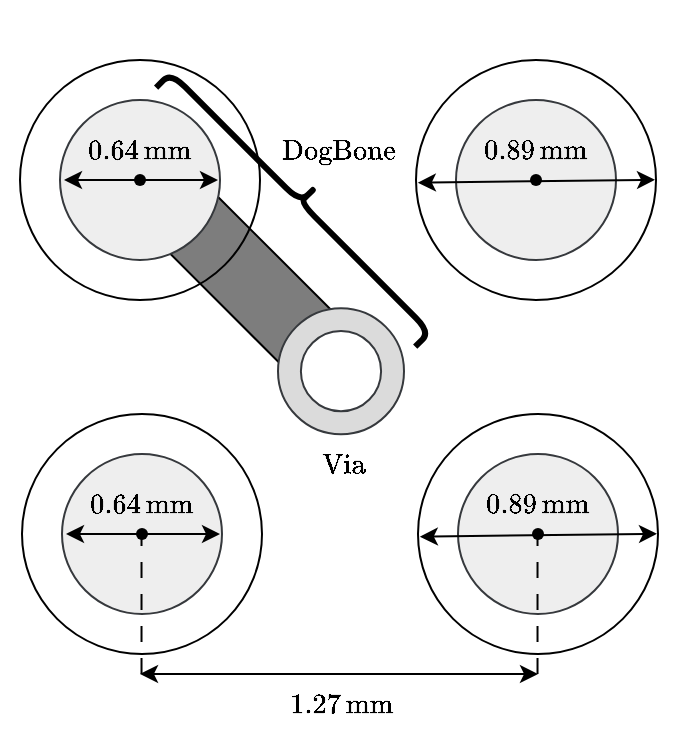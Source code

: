 <mxfile version="24.4.8" type="github">
  <diagram name="Seite-1" id="3ppysXwjjv4OeTmiPCt0">
    <mxGraphModel dx="1173" dy="729" grid="1" gridSize="10" guides="1" tooltips="1" connect="1" arrows="1" fold="1" page="1" pageScale="1" pageWidth="827" pageHeight="1169" background="none" math="1" shadow="0">
      <root>
        <mxCell id="0" />
        <mxCell id="1" parent="0" />
        <mxCell id="Nzjo0QDIWcW-1-EG_MVm-27" value="" style="rounded=1;whiteSpace=wrap;html=1;rotation=-135;arcSize=16;fillColor=#7D7D7D;" parent="1" vertex="1">
          <mxGeometry x="255.52" y="229.09" width="189" height="37" as="geometry" />
        </mxCell>
        <mxCell id="ze8CXBI8-iwbiwxqIIDX-1" value="" style="ellipse;whiteSpace=wrap;html=1;aspect=fixed;fillColor=none;" parent="1" vertex="1">
          <mxGeometry x="242" y="320" width="120" height="120" as="geometry" />
        </mxCell>
        <mxCell id="ze8CXBI8-iwbiwxqIIDX-2" value="" style="ellipse;whiteSpace=wrap;html=1;aspect=fixed;fillColor=#eeeeee;strokeColor=#36393d;" parent="1" vertex="1">
          <mxGeometry x="262" y="340" width="80" height="80" as="geometry" />
        </mxCell>
        <mxCell id="ze8CXBI8-iwbiwxqIIDX-3" value="" style="ellipse;whiteSpace=wrap;html=1;aspect=fixed;fillColor=none;" parent="1" vertex="1">
          <mxGeometry x="440" y="320" width="120" height="120" as="geometry" />
        </mxCell>
        <mxCell id="ze8CXBI8-iwbiwxqIIDX-4" value="" style="ellipse;whiteSpace=wrap;html=1;aspect=fixed;fillColor=#eeeeee;strokeColor=#36393d;" parent="1" vertex="1">
          <mxGeometry x="460" y="340" width="80" height="80" as="geometry" />
        </mxCell>
        <mxCell id="ze8CXBI8-iwbiwxqIIDX-5" value="" style="endArrow=none;html=1;rounded=0;entryX=1;entryY=0.5;entryDx=0;entryDy=0;dashed=1;dashPattern=8 8;" parent="1" edge="1">
          <mxGeometry width="50" height="50" relative="1" as="geometry">
            <mxPoint x="301.76" y="450" as="sourcePoint" />
            <mxPoint x="301.76" y="380" as="targetPoint" />
          </mxGeometry>
        </mxCell>
        <mxCell id="ze8CXBI8-iwbiwxqIIDX-8" value="" style="endArrow=none;html=1;rounded=0;entryX=1;entryY=0.5;entryDx=0;entryDy=0;dashed=1;dashPattern=8 8;" parent="1" edge="1">
          <mxGeometry width="50" height="50" relative="1" as="geometry">
            <mxPoint x="499.76" y="450" as="sourcePoint" />
            <mxPoint x="499.76" y="380" as="targetPoint" />
          </mxGeometry>
        </mxCell>
        <mxCell id="ze8CXBI8-iwbiwxqIIDX-9" value="" style="endArrow=classic;startArrow=classic;html=1;rounded=0;" parent="1" edge="1">
          <mxGeometry width="50" height="50" relative="1" as="geometry">
            <mxPoint x="301" y="450" as="sourcePoint" />
            <mxPoint x="500" y="450" as="targetPoint" />
          </mxGeometry>
        </mxCell>
        <mxCell id="ze8CXBI8-iwbiwxqIIDX-14" style="edgeStyle=orthogonalEdgeStyle;rounded=0;orthogonalLoop=1;jettySize=auto;html=1;entryX=0;entryY=0.2;entryDx=0;entryDy=0;entryPerimeter=0;" parent="1" edge="1">
          <mxGeometry relative="1" as="geometry">
            <mxPoint x="545" y="262" as="sourcePoint" />
            <mxPoint x="545" y="262" as="targetPoint" />
          </mxGeometry>
        </mxCell>
        <mxCell id="ze8CXBI8-iwbiwxqIIDX-21" value="$$0.64\,\text{mm}$$" style="text;html=1;align=center;verticalAlign=middle;whiteSpace=wrap;rounded=0;" parent="1" vertex="1">
          <mxGeometry x="232" y="350" width="140" height="30" as="geometry" />
        </mxCell>
        <mxCell id="ze8CXBI8-iwbiwxqIIDX-22" value="$$0.89\,\text{mm}$$" style="text;html=1;align=center;verticalAlign=middle;whiteSpace=wrap;rounded=0;" parent="1" vertex="1">
          <mxGeometry x="430" y="350" width="140" height="30" as="geometry" />
        </mxCell>
        <mxCell id="ze8CXBI8-iwbiwxqIIDX-24" value="" style="endArrow=classic;startArrow=classic;html=1;rounded=0;" parent="1" edge="1">
          <mxGeometry width="50" height="50" relative="1" as="geometry">
            <mxPoint x="264" y="380" as="sourcePoint" />
            <mxPoint x="341" y="380" as="targetPoint" />
          </mxGeometry>
        </mxCell>
        <mxCell id="ze8CXBI8-iwbiwxqIIDX-25" value="" style="endArrow=classic;startArrow=classic;html=1;rounded=0;exitX=0.078;exitY=0.044;exitDx=0;exitDy=0;exitPerimeter=0;entryX=0.925;entryY=-0.004;entryDx=0;entryDy=0;entryPerimeter=0;" parent="1" edge="1">
          <mxGeometry width="50" height="50" relative="1" as="geometry">
            <mxPoint x="440.92" y="381.32" as="sourcePoint" />
            <mxPoint x="559.5" y="379.88" as="targetPoint" />
          </mxGeometry>
        </mxCell>
        <mxCell id="ze8CXBI8-iwbiwxqIIDX-27" value="$$1.27\,\text{mm}$$" style="text;html=1;align=center;verticalAlign=middle;whiteSpace=wrap;rounded=0;" parent="1" vertex="1">
          <mxGeometry x="332" y="450" width="140" height="30" as="geometry" />
        </mxCell>
        <mxCell id="ze8CXBI8-iwbiwxqIIDX-28" value="" style="shape=waypoint;sketch=0;fillStyle=solid;size=6;pointerEvents=1;points=[];fillColor=none;resizable=0;rotatable=0;perimeter=centerPerimeter;snapToPoint=1;" parent="1" vertex="1">
          <mxGeometry x="490" y="370" width="20" height="20" as="geometry" />
        </mxCell>
        <mxCell id="ze8CXBI8-iwbiwxqIIDX-31" value="" style="shape=waypoint;sketch=0;fillStyle=solid;size=6;pointerEvents=1;points=[];fillColor=none;resizable=0;rotatable=0;perimeter=centerPerimeter;snapToPoint=1;" parent="1" vertex="1">
          <mxGeometry x="292" y="370" width="20" height="20" as="geometry" />
        </mxCell>
        <mxCell id="Nzjo0QDIWcW-1-EG_MVm-1" value="" style="ellipse;whiteSpace=wrap;html=1;aspect=fixed;fillColor=none;" parent="1" vertex="1">
          <mxGeometry x="241" y="143" width="120" height="120" as="geometry" />
        </mxCell>
        <mxCell id="Nzjo0QDIWcW-1-EG_MVm-2" value="" style="ellipse;whiteSpace=wrap;html=1;aspect=fixed;fillColor=#eeeeee;strokeColor=#36393d;" parent="1" vertex="1">
          <mxGeometry x="261" y="163" width="80" height="80" as="geometry" />
        </mxCell>
        <mxCell id="Nzjo0QDIWcW-1-EG_MVm-3" value="" style="ellipse;whiteSpace=wrap;html=1;aspect=fixed;fillColor=none;" parent="1" vertex="1">
          <mxGeometry x="439" y="143" width="120" height="120" as="geometry" />
        </mxCell>
        <mxCell id="Nzjo0QDIWcW-1-EG_MVm-4" value="" style="ellipse;whiteSpace=wrap;html=1;aspect=fixed;fillColor=#eeeeee;strokeColor=#36393d;" parent="1" vertex="1">
          <mxGeometry x="459" y="163" width="80" height="80" as="geometry" />
        </mxCell>
        <mxCell id="Nzjo0QDIWcW-1-EG_MVm-8" style="edgeStyle=orthogonalEdgeStyle;rounded=0;orthogonalLoop=1;jettySize=auto;html=1;entryX=0;entryY=0.2;entryDx=0;entryDy=0;entryPerimeter=0;" parent="1" edge="1">
          <mxGeometry relative="1" as="geometry">
            <mxPoint x="544" y="121" as="sourcePoint" />
            <mxPoint x="544" y="121" as="targetPoint" />
          </mxGeometry>
        </mxCell>
        <mxCell id="Nzjo0QDIWcW-1-EG_MVm-9" value="$$0.64\,\text{mm}$$" style="text;html=1;align=center;verticalAlign=middle;whiteSpace=wrap;rounded=0;" parent="1" vertex="1">
          <mxGeometry x="231" y="173" width="140" height="30" as="geometry" />
        </mxCell>
        <mxCell id="Nzjo0QDIWcW-1-EG_MVm-10" value="$$0.89\,\text{mm}$$" style="text;html=1;align=center;verticalAlign=middle;whiteSpace=wrap;rounded=0;" parent="1" vertex="1">
          <mxGeometry x="429" y="173" width="140" height="30" as="geometry" />
        </mxCell>
        <mxCell id="Nzjo0QDIWcW-1-EG_MVm-11" value="" style="endArrow=classic;startArrow=classic;html=1;rounded=0;" parent="1" edge="1">
          <mxGeometry width="50" height="50" relative="1" as="geometry">
            <mxPoint x="263" y="203" as="sourcePoint" />
            <mxPoint x="340" y="203" as="targetPoint" />
          </mxGeometry>
        </mxCell>
        <mxCell id="Nzjo0QDIWcW-1-EG_MVm-12" value="" style="endArrow=classic;startArrow=classic;html=1;rounded=0;exitX=0.078;exitY=0.044;exitDx=0;exitDy=0;exitPerimeter=0;entryX=0.925;entryY=-0.004;entryDx=0;entryDy=0;entryPerimeter=0;" parent="1" edge="1">
          <mxGeometry width="50" height="50" relative="1" as="geometry">
            <mxPoint x="439.92" y="204.32" as="sourcePoint" />
            <mxPoint x="558.5" y="202.88" as="targetPoint" />
          </mxGeometry>
        </mxCell>
        <mxCell id="Nzjo0QDIWcW-1-EG_MVm-14" value="" style="shape=waypoint;sketch=0;fillStyle=solid;size=6;pointerEvents=1;points=[];fillColor=none;resizable=0;rotatable=0;perimeter=centerPerimeter;snapToPoint=1;" parent="1" vertex="1">
          <mxGeometry x="489" y="193" width="20" height="20" as="geometry" />
        </mxCell>
        <mxCell id="Nzjo0QDIWcW-1-EG_MVm-15" value="" style="shape=waypoint;sketch=0;fillStyle=solid;size=6;pointerEvents=1;points=[];fillColor=none;resizable=0;rotatable=0;perimeter=centerPerimeter;snapToPoint=1;" parent="1" vertex="1">
          <mxGeometry x="291" y="193" width="20" height="20" as="geometry" />
        </mxCell>
        <mxCell id="Nzjo0QDIWcW-1-EG_MVm-17" value="" style="ellipse;whiteSpace=wrap;html=1;aspect=fixed;fillColor=#DBDBDB;strokeColor=#36393d;" parent="1" vertex="1">
          <mxGeometry x="370" y="267.09" width="63" height="63" as="geometry" />
        </mxCell>
        <mxCell id="Nzjo0QDIWcW-1-EG_MVm-29" value="" style="shape=curlyBracket;whiteSpace=wrap;html=1;rounded=1;flipH=1;labelPosition=right;verticalLabelPosition=middle;align=left;verticalAlign=middle;rotation=-45;strokeWidth=3;perimeterSpacing=10;" parent="1" vertex="1">
          <mxGeometry x="370.77" y="122.58" width="20.9" height="183.2" as="geometry" />
        </mxCell>
        <mxCell id="Nzjo0QDIWcW-1-EG_MVm-31" value="$$\text{DogBone}$$" style="text;html=1;align=center;verticalAlign=middle;whiteSpace=wrap;rounded=0;strokeWidth=3;" parent="1" vertex="1">
          <mxGeometry x="360.5" y="173" width="78.5" height="30" as="geometry" />
        </mxCell>
        <mxCell id="Nzjo0QDIWcW-1-EG_MVm-32" value="" style="ellipse;whiteSpace=wrap;html=1;aspect=fixed;fillColor=#ffffff;strokeColor=#36393d;" parent="1" vertex="1">
          <mxGeometry x="381.45" y="278.54" width="40.09" height="40.09" as="geometry" />
        </mxCell>
        <mxCell id="Nzjo0QDIWcW-1-EG_MVm-33" value="$$\text{Via}$$" style="text;html=1;align=center;verticalAlign=middle;whiteSpace=wrap;rounded=0;strokeWidth=3;" parent="1" vertex="1">
          <mxGeometry x="362.75" y="330.09" width="78.5" height="30" as="geometry" />
        </mxCell>
      </root>
    </mxGraphModel>
  </diagram>
</mxfile>
